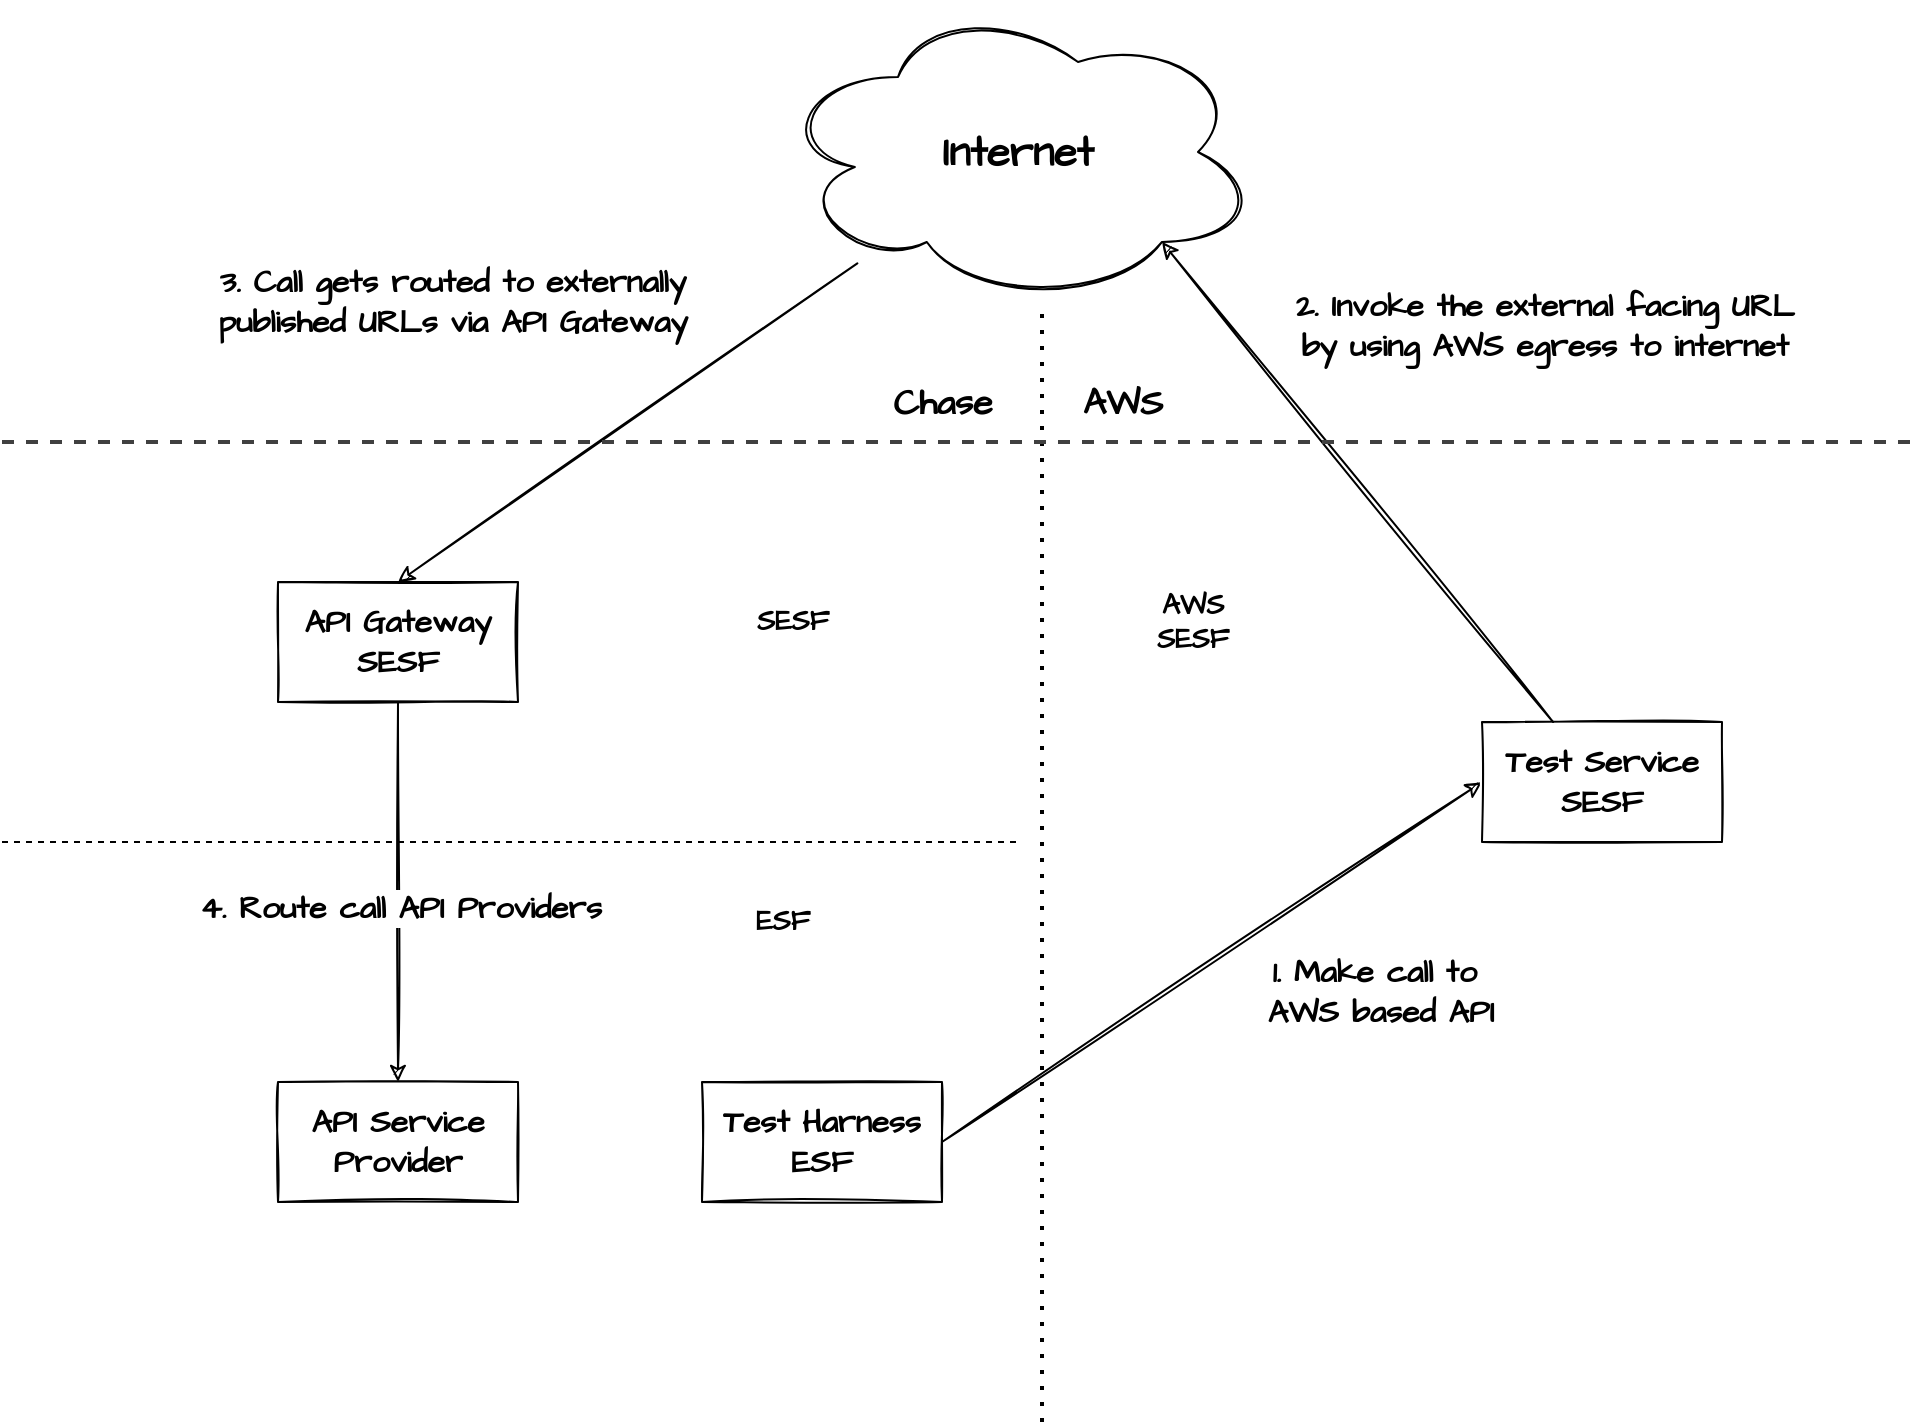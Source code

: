 <mxfile version="15.2.7" type="github">
  <diagram id="o4qf7e6weDutlTuTzYAn" name="Page-1">
    <mxGraphModel dx="1460" dy="970" grid="1" gridSize="10" guides="1" tooltips="1" connect="1" arrows="1" fold="1" page="1" pageScale="1" pageWidth="1100" pageHeight="850" math="0" shadow="0">
      <root>
        <mxCell id="0" />
        <mxCell id="1" parent="0" />
        <mxCell id="rUYwuLHTmjwuJFgybunh-5" style="edgeStyle=orthogonalEdgeStyle;rounded=0;orthogonalLoop=1;jettySize=auto;html=1;fontFamily=Gloria Hallelujah;fontSource=https%3A%2F%2Ffonts.googleapis.com%2Fcss%3Ffamily%3DGloria%2BHallelujah;fontSize=14;entryX=0.5;entryY=0;entryDx=0;entryDy=0;sketch=1;" parent="1" source="rUYwuLHTmjwuJFgybunh-1" target="rUYwuLHTmjwuJFgybunh-6" edge="1">
          <mxGeometry relative="1" as="geometry">
            <mxPoint x="278" y="540" as="targetPoint" />
          </mxGeometry>
        </mxCell>
        <mxCell id="rUYwuLHTmjwuJFgybunh-23" value="4. Route call API Providers" style="edgeLabel;html=1;align=center;verticalAlign=middle;resizable=0;points=[];fontSize=16;fontFamily=Architects Daughter;fontSource=https%3A%2F%2Ffonts.googleapis.com%2Fcss%3Ffamily%3DArchitects%2BDaughter;fontStyle=1" parent="rUYwuLHTmjwuJFgybunh-5" vertex="1" connectable="0">
          <mxGeometry x="0.083" y="1" relative="1" as="geometry">
            <mxPoint as="offset" />
          </mxGeometry>
        </mxCell>
        <mxCell id="rUYwuLHTmjwuJFgybunh-1" value="API Gateway&lt;br style=&quot;font-size: 16px;&quot;&gt;SESF" style="rounded=0;whiteSpace=wrap;html=1;sketch=1;fontFamily=Architects Daughter;fontSource=https%3A%2F%2Ffonts.googleapis.com%2Fcss%3Ffamily%3DArchitects%2BDaughter;fontSize=16;glass=0;shadow=0;fontStyle=1" parent="1" vertex="1">
          <mxGeometry x="218" y="310" width="120" height="60" as="geometry" />
        </mxCell>
        <mxCell id="rUYwuLHTmjwuJFgybunh-14" style="edgeStyle=none;rounded=0;orthogonalLoop=1;jettySize=auto;html=1;entryX=0.5;entryY=0;entryDx=0;entryDy=0;fontFamily=Gloria Hallelujah;fontSource=https%3A%2F%2Ffonts.googleapis.com%2Fcss%3Ffamily%3DGloria%2BHallelujah;fontSize=14;sketch=1;" parent="1" source="rUYwuLHTmjwuJFgybunh-2" target="rUYwuLHTmjwuJFgybunh-1" edge="1">
          <mxGeometry relative="1" as="geometry" />
        </mxCell>
        <mxCell id="rUYwuLHTmjwuJFgybunh-15" value="3. Call gets routed to externally&lt;br style=&quot;font-size: 16px;&quot;&gt;published URLs via API Gateway" style="edgeLabel;html=1;align=center;verticalAlign=middle;resizable=0;points=[];fontSize=16;fontFamily=Architects Daughter;rotation=0;fontSource=https%3A%2F%2Ffonts.googleapis.com%2Fcss%3Ffamily%3DArchitects%2BDaughter;fontStyle=1" parent="rUYwuLHTmjwuJFgybunh-14" vertex="1" connectable="0">
          <mxGeometry x="-0.149" y="2" relative="1" as="geometry">
            <mxPoint x="-106" y="-50" as="offset" />
          </mxGeometry>
        </mxCell>
        <mxCell id="rUYwuLHTmjwuJFgybunh-2" value="Internet" style="ellipse;shape=cloud;whiteSpace=wrap;html=1;sketch=1;fontFamily=Architects Daughter;fontSource=https%3A%2F%2Ffonts.googleapis.com%2Fcss%3Ffamily%3DArchitects%2BDaughter;fontSize=21;fontStyle=1" parent="1" vertex="1">
          <mxGeometry x="468" y="20" width="240" height="150" as="geometry" />
        </mxCell>
        <mxCell id="rUYwuLHTmjwuJFgybunh-10" style="rounded=0;orthogonalLoop=1;jettySize=auto;html=1;entryX=0;entryY=0.5;entryDx=0;entryDy=0;fontFamily=Gloria Hallelujah;fontSource=https%3A%2F%2Ffonts.googleapis.com%2Fcss%3Ffamily%3DGloria%2BHallelujah;fontSize=14;exitX=1;exitY=0.5;exitDx=0;exitDy=0;sketch=1;" parent="1" source="rUYwuLHTmjwuJFgybunh-18" target="rUYwuLHTmjwuJFgybunh-7" edge="1">
          <mxGeometry relative="1" as="geometry" />
        </mxCell>
        <mxCell id="rUYwuLHTmjwuJFgybunh-11" value="1. Make call to&amp;nbsp;&lt;br style=&quot;font-size: 16px;&quot;&gt;AWS based API" style="edgeLabel;html=1;align=center;verticalAlign=middle;resizable=0;points=[];fontSize=16;fontFamily=Architects Daughter;rotation=0;fontSource=https%3A%2F%2Ffonts.googleapis.com%2Fcss%3Ffamily%3DArchitects%2BDaughter;fontStyle=1" parent="rUYwuLHTmjwuJFgybunh-10" vertex="1" connectable="0">
          <mxGeometry x="0.086" y="-2" relative="1" as="geometry">
            <mxPoint x="71" y="21" as="offset" />
          </mxGeometry>
        </mxCell>
        <mxCell id="rUYwuLHTmjwuJFgybunh-6" value="API Service Provider" style="rounded=0;whiteSpace=wrap;html=1;sketch=1;fontFamily=Architects Daughter;fontSource=https%3A%2F%2Ffonts.googleapis.com%2Fcss%3Ffamily%3DArchitects%2BDaughter;fontSize=16;glass=0;shadow=0;fontStyle=1" parent="1" vertex="1">
          <mxGeometry x="218" y="560" width="120" height="60" as="geometry" />
        </mxCell>
        <mxCell id="rUYwuLHTmjwuJFgybunh-12" style="edgeStyle=none;rounded=0;orthogonalLoop=1;jettySize=auto;html=1;entryX=0.8;entryY=0.8;entryDx=0;entryDy=0;entryPerimeter=0;fontFamily=Gloria Hallelujah;fontSource=https%3A%2F%2Ffonts.googleapis.com%2Fcss%3Ffamily%3DGloria%2BHallelujah;fontSize=14;sketch=1;" parent="1" source="rUYwuLHTmjwuJFgybunh-7" target="rUYwuLHTmjwuJFgybunh-2" edge="1">
          <mxGeometry relative="1" as="geometry" />
        </mxCell>
        <mxCell id="rUYwuLHTmjwuJFgybunh-13" value="2. Invoke the external facing URL&lt;br style=&quot;font-size: 16px;&quot;&gt;by using AWS egress to internet" style="edgeLabel;html=1;align=center;verticalAlign=middle;resizable=0;points=[];fontSize=16;fontFamily=Architects Daughter;rotation=0;fontSource=https%3A%2F%2Ffonts.googleapis.com%2Fcss%3Ffamily%3DArchitects%2BDaughter;fontStyle=1" parent="rUYwuLHTmjwuJFgybunh-12" vertex="1" connectable="0">
          <mxGeometry x="0.199" y="-3" relative="1" as="geometry">
            <mxPoint x="110" y="-53" as="offset" />
          </mxGeometry>
        </mxCell>
        <mxCell id="rUYwuLHTmjwuJFgybunh-7" value="Test Service&lt;br style=&quot;font-size: 16px;&quot;&gt;SESF" style="rounded=0;whiteSpace=wrap;html=1;sketch=1;fontFamily=Architects Daughter;fontSource=https%3A%2F%2Ffonts.googleapis.com%2Fcss%3Ffamily%3DArchitects%2BDaughter;fontSize=16;glass=0;shadow=0;fontStyle=1" parent="1" vertex="1">
          <mxGeometry x="820" y="380" width="120" height="60" as="geometry" />
        </mxCell>
        <mxCell id="rUYwuLHTmjwuJFgybunh-8" value="Chase" style="text;html=1;resizable=0;autosize=1;align=center;verticalAlign=middle;points=[];fillColor=none;strokeColor=none;rounded=0;shadow=0;glass=0;sketch=1;fontFamily=Architects Daughter;fontSource=https%3A%2F%2Ffonts.googleapis.com%2Fcss%3Ffamily%3DArchitects%2BDaughter;fontSize=18;fontStyle=1" parent="1" vertex="1">
          <mxGeometry x="515" y="205" width="70" height="30" as="geometry" />
        </mxCell>
        <mxCell id="rUYwuLHTmjwuJFgybunh-9" value="AWS" style="text;html=1;resizable=0;autosize=1;align=center;verticalAlign=middle;points=[];fillColor=none;strokeColor=none;rounded=0;shadow=0;glass=0;sketch=1;fontFamily=Architects Daughter;fontSource=https%3A%2F%2Ffonts.googleapis.com%2Fcss%3Ffamily%3DArchitects%2BDaughter;fontSize=18;fontStyle=1" parent="1" vertex="1">
          <mxGeometry x="610" y="205" width="60" height="30" as="geometry" />
        </mxCell>
        <mxCell id="rUYwuLHTmjwuJFgybunh-18" value="Test Harness&lt;br style=&quot;font-size: 16px;&quot;&gt;ESF" style="rounded=0;whiteSpace=wrap;html=1;sketch=1;fontFamily=Architects Daughter;fontSource=https%3A%2F%2Ffonts.googleapis.com%2Fcss%3Ffamily%3DArchitects%2BDaughter;fontSize=16;glass=0;shadow=0;fontStyle=1" parent="1" vertex="1">
          <mxGeometry x="430" y="560" width="120" height="60" as="geometry" />
        </mxCell>
        <mxCell id="rUYwuLHTmjwuJFgybunh-19" value="" style="endArrow=none;dashed=1;html=1;fontFamily=Gloria Hallelujah;fontSource=https%3A%2F%2Ffonts.googleapis.com%2Fcss%3Ffamily%3DGloria%2BHallelujah;fontSize=14;" parent="1" edge="1">
          <mxGeometry width="50" height="50" relative="1" as="geometry">
            <mxPoint x="80" y="440" as="sourcePoint" />
            <mxPoint x="590" y="440" as="targetPoint" />
          </mxGeometry>
        </mxCell>
        <mxCell id="rUYwuLHTmjwuJFgybunh-21" value="SESF" style="text;html=1;resizable=0;autosize=1;align=center;verticalAlign=middle;points=[];fillColor=none;strokeColor=none;rounded=0;shadow=0;glass=0;sketch=1;fontFamily=Architects Daughter;fontSource=https%3A%2F%2Ffonts.googleapis.com%2Fcss%3Ffamily%3DArchitects%2BDaughter;fontSize=14;fontStyle=1" parent="1" vertex="1">
          <mxGeometry x="450" y="320" width="50" height="20" as="geometry" />
        </mxCell>
        <mxCell id="rUYwuLHTmjwuJFgybunh-22" value="ESF" style="text;html=1;resizable=0;autosize=1;align=center;verticalAlign=middle;points=[];fillColor=none;strokeColor=none;rounded=0;shadow=0;glass=0;sketch=1;fontFamily=Architects Daughter;fontSource=https%3A%2F%2Ffonts.googleapis.com%2Fcss%3Ffamily%3DArchitects%2BDaughter;fontSize=14;fontStyle=1" parent="1" vertex="1">
          <mxGeometry x="450" y="470" width="40" height="20" as="geometry" />
        </mxCell>
        <mxCell id="rUYwuLHTmjwuJFgybunh-24" value="" style="endArrow=none;dashed=1;html=1;dashPattern=1 3;strokeWidth=2;fontFamily=Gloria Hallelujah;fontSource=https%3A%2F%2Ffonts.googleapis.com%2Fcss%3Ffamily%3DGloria%2BHallelujah;fontSize=16;" parent="1" edge="1">
          <mxGeometry width="50" height="50" relative="1" as="geometry">
            <mxPoint x="600" y="730" as="sourcePoint" />
            <mxPoint x="600" y="170" as="targetPoint" />
          </mxGeometry>
        </mxCell>
        <mxCell id="erk5oSq--FAaWZ-8ydP--1" value="AWS&lt;br&gt;SESF" style="text;html=1;resizable=0;autosize=1;align=center;verticalAlign=middle;points=[];fillColor=none;strokeColor=none;rounded=0;shadow=0;glass=0;sketch=1;fontFamily=Architects Daughter;fontSource=https%3A%2F%2Ffonts.googleapis.com%2Fcss%3Ffamily%3DArchitects%2BDaughter;fontSize=14;fontStyle=1" vertex="1" parent="1">
          <mxGeometry x="650" y="310" width="50" height="40" as="geometry" />
        </mxCell>
        <mxCell id="erk5oSq--FAaWZ-8ydP--3" value="" style="edgeStyle=none;rounded=0;html=1;jettySize=auto;orthogonalLoop=1;strokeColor=#404040;strokeWidth=2;fontColor=#000000;jumpStyle=none;endArrow=none;endFill=0;startArrow=none;dashed=1;fontFamily=Architects Daughter;fontSource=https%3A%2F%2Ffonts.googleapis.com%2Fcss%3Ffamily%3DArchitects%2BDaughter;fontSize=18;" edge="1" parent="1">
          <mxGeometry width="100" relative="1" as="geometry">
            <mxPoint x="80" y="240" as="sourcePoint" />
            <mxPoint x="1040" y="240" as="targetPoint" />
          </mxGeometry>
        </mxCell>
      </root>
    </mxGraphModel>
  </diagram>
</mxfile>
